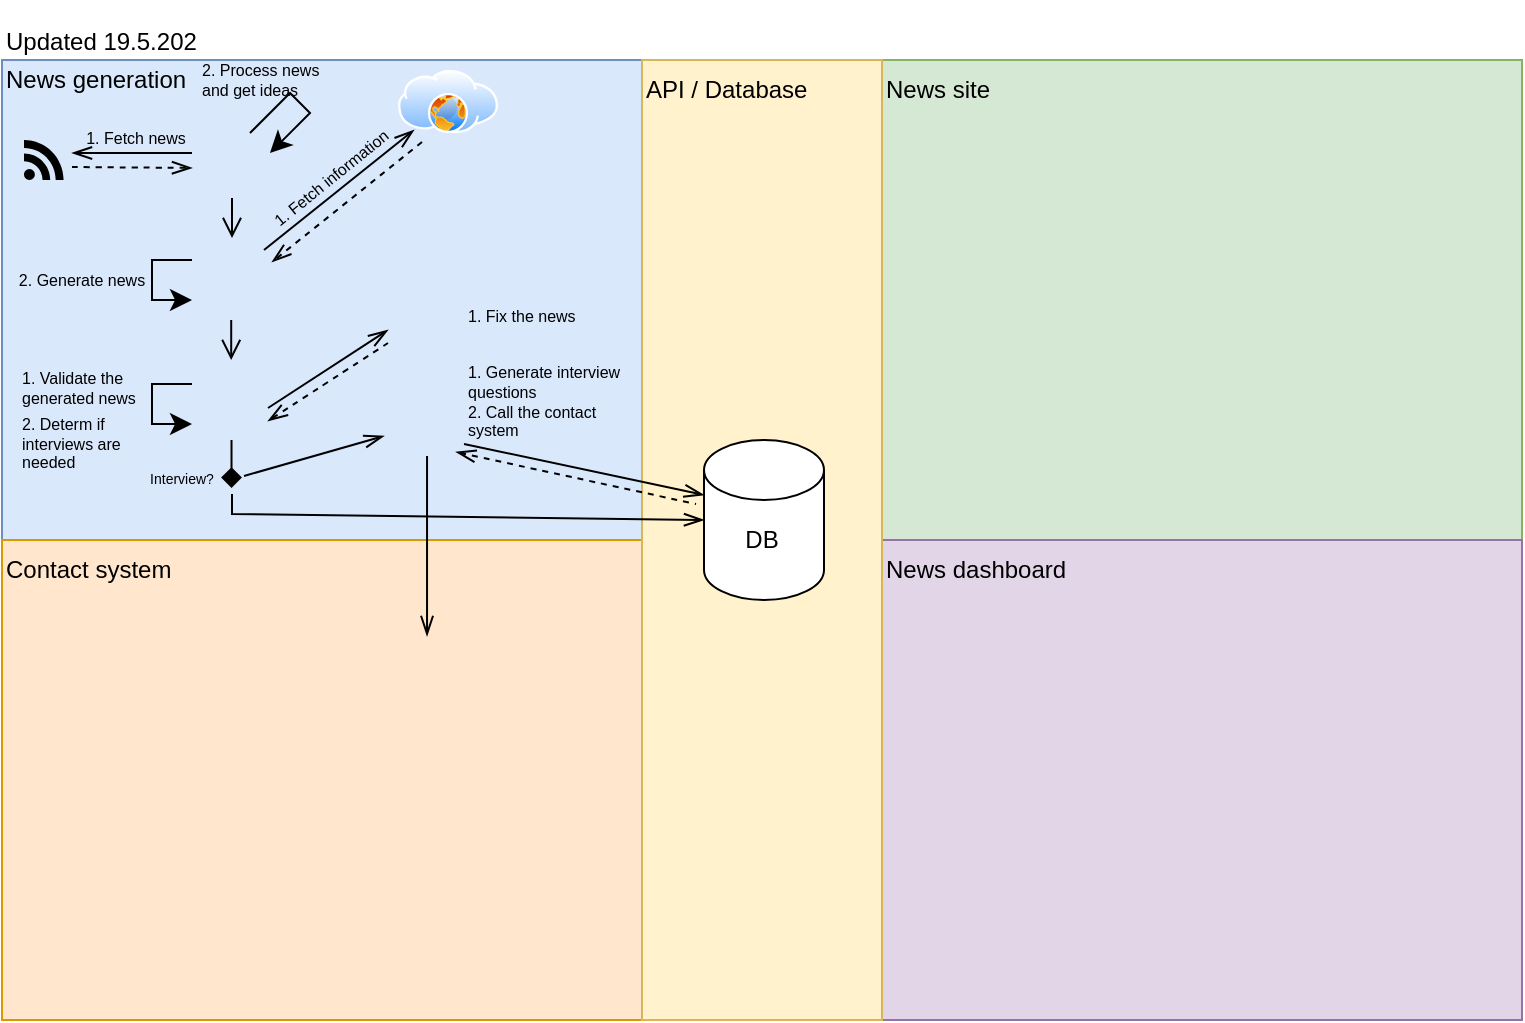 <mxfile version="27.0.5">
  <diagram name="Sivu-1" id="FzUvRYhQGvO8u7jdPetY">
    <mxGraphModel dx="921" dy="1038" grid="1" gridSize="10" guides="1" tooltips="1" connect="1" arrows="1" fold="1" page="0" pageScale="1" pageWidth="850" pageHeight="1100" math="0" shadow="0">
      <root>
        <mxCell id="0" />
        <mxCell id="1" parent="0" />
        <mxCell id="TfEODBBjjmPM_egU4F7i-1" value="" style="rounded=0;whiteSpace=wrap;html=1;fillColor=#dae8fc;strokeColor=#6c8ebf;" vertex="1" parent="1">
          <mxGeometry x="-241" y="-80" width="320" height="240" as="geometry" />
        </mxCell>
        <mxCell id="TfEODBBjjmPM_egU4F7i-2" value="" style="rounded=0;whiteSpace=wrap;html=1;fillColor=#ffe6cc;strokeColor=#d79b00;" vertex="1" parent="1">
          <mxGeometry x="-241" y="160" width="320" height="240" as="geometry" />
        </mxCell>
        <mxCell id="TfEODBBjjmPM_egU4F7i-3" value="" style="rounded=0;whiteSpace=wrap;html=1;fillColor=#d5e8d4;strokeColor=#82b366;" vertex="1" parent="1">
          <mxGeometry x="199" y="-80" width="320" height="240" as="geometry" />
        </mxCell>
        <mxCell id="TfEODBBjjmPM_egU4F7i-4" value="" style="rounded=0;whiteSpace=wrap;html=1;fillColor=#e1d5e7;strokeColor=#9673a6;" vertex="1" parent="1">
          <mxGeometry x="199" y="160" width="320" height="240" as="geometry" />
        </mxCell>
        <mxCell id="TfEODBBjjmPM_egU4F7i-5" value="News generation" style="text;html=1;align=left;verticalAlign=middle;whiteSpace=wrap;rounded=0;" vertex="1" parent="1">
          <mxGeometry x="-241" y="-80" width="100" height="20" as="geometry" />
        </mxCell>
        <mxCell id="TfEODBBjjmPM_egU4F7i-6" value="Contact system" style="text;html=1;align=left;verticalAlign=middle;whiteSpace=wrap;rounded=0;" vertex="1" parent="1">
          <mxGeometry x="-241" y="160" width="100" height="30" as="geometry" />
        </mxCell>
        <mxCell id="TfEODBBjjmPM_egU4F7i-7" value="News site" style="text;html=1;align=left;verticalAlign=middle;whiteSpace=wrap;rounded=0;" vertex="1" parent="1">
          <mxGeometry x="199" y="-80" width="100" height="30" as="geometry" />
        </mxCell>
        <mxCell id="TfEODBBjjmPM_egU4F7i-8" value="News dashboard" style="text;html=1;align=left;verticalAlign=middle;whiteSpace=wrap;rounded=0;" vertex="1" parent="1">
          <mxGeometry x="199" y="160" width="100" height="30" as="geometry" />
        </mxCell>
        <mxCell id="TfEODBBjjmPM_egU4F7i-9" value="" style="rounded=0;whiteSpace=wrap;html=1;fillColor=#fff2cc;strokeColor=#d6b656;" vertex="1" parent="1">
          <mxGeometry x="79" y="-80" width="120" height="480" as="geometry" />
        </mxCell>
        <mxCell id="TfEODBBjjmPM_egU4F7i-10" value="API / Database" style="text;html=1;align=left;verticalAlign=middle;whiteSpace=wrap;rounded=0;" vertex="1" parent="1">
          <mxGeometry x="79" y="-80" width="91" height="30" as="geometry" />
        </mxCell>
        <mxCell id="TfEODBBjjmPM_egU4F7i-11" value="" style="shape=cylinder3;whiteSpace=wrap;html=1;boundedLbl=1;backgroundOutline=1;size=15;" vertex="1" parent="1">
          <mxGeometry x="110" y="110" width="60" height="80" as="geometry" />
        </mxCell>
        <mxCell id="TfEODBBjjmPM_egU4F7i-12" value="" style="shape=mxgraph.signs.tech.rss;html=1;pointerEvents=1;fillColor=#000000;strokeColor=none;verticalLabelPosition=bottom;verticalAlign=top;align=center;" vertex="1" parent="1">
          <mxGeometry x="-230" y="-40" width="19.8" height="20" as="geometry" />
        </mxCell>
        <mxCell id="TfEODBBjjmPM_egU4F7i-13" value="" style="shape=image;html=1;verticalAlign=top;verticalLabelPosition=bottom;labelBackgroundColor=#ffffff;imageAspect=0;aspect=fixed;image=https://cdn0.iconfinder.com/data/icons/phosphor-duotone-vol-3/256/robot-duotone-128.png" vertex="1" parent="1">
          <mxGeometry x="-146" y="-50" width="40" height="40" as="geometry" />
        </mxCell>
        <mxCell id="TfEODBBjjmPM_egU4F7i-14" value="" style="shape=image;html=1;verticalAlign=top;verticalLabelPosition=bottom;labelBackgroundColor=#ffffff;imageAspect=0;aspect=fixed;image=https://cdn0.iconfinder.com/data/icons/phosphor-duotone-vol-3/256/robot-duotone-128.png" vertex="1" parent="1">
          <mxGeometry x="-146" y="10" width="40" height="40" as="geometry" />
        </mxCell>
        <mxCell id="TfEODBBjjmPM_egU4F7i-15" value="" style="shape=image;html=1;verticalAlign=top;verticalLabelPosition=bottom;labelBackgroundColor=#ffffff;imageAspect=0;aspect=fixed;image=https://cdn0.iconfinder.com/data/icons/phosphor-duotone-vol-3/256/robot-duotone-128.png" vertex="1" parent="1">
          <mxGeometry x="-146" y="72" width="40" height="40" as="geometry" />
        </mxCell>
        <mxCell id="TfEODBBjjmPM_egU4F7i-16" value="" style="shape=image;html=1;verticalAlign=top;verticalLabelPosition=bottom;labelBackgroundColor=#ffffff;imageAspect=0;aspect=fixed;image=https://cdn0.iconfinder.com/data/icons/phosphor-duotone-vol-3/256/robot-duotone-128.png" vertex="1" parent="1">
          <mxGeometry x="-50" y="30" width="40" height="40" as="geometry" />
        </mxCell>
        <mxCell id="TfEODBBjjmPM_egU4F7i-17" value="" style="image;aspect=fixed;perimeter=ellipsePerimeter;html=1;align=center;shadow=0;dashed=0;spacingTop=3;image=img/lib/active_directory/internet_cloud.svg;" vertex="1" parent="1">
          <mxGeometry x="-43" y="-75" width="50" height="31.5" as="geometry" />
        </mxCell>
        <mxCell id="TfEODBBjjmPM_egU4F7i-18" value="" style="image;aspect=fixed;perimeter=ellipsePerimeter;html=1;align=center;shadow=0;dashed=0;spacingTop=3;image=img/lib/active_directory/internet_globe.svg;" vertex="1" parent="1">
          <mxGeometry x="-28" y="-63.5" width="20" height="20" as="geometry" />
        </mxCell>
        <mxCell id="TfEODBBjjmPM_egU4F7i-19" value="" style="endArrow=openThin;html=1;rounded=0;fontSize=12;startSize=8;endSize=8;curved=1;spacing=2;endFill=0;" edge="1" parent="1">
          <mxGeometry width="50" height="50" relative="1" as="geometry">
            <mxPoint x="-146" y="-33.48" as="sourcePoint" />
            <mxPoint x="-206" y="-33.48" as="targetPoint" />
          </mxGeometry>
        </mxCell>
        <mxCell id="TfEODBBjjmPM_egU4F7i-20" value="" style="endArrow=openThin;html=1;rounded=0;fontSize=12;startSize=8;endSize=8;curved=1;spacing=2;endFill=0;dashed=1;" edge="1" parent="1">
          <mxGeometry width="50" height="50" relative="1" as="geometry">
            <mxPoint x="-206" y="-26.48" as="sourcePoint" />
            <mxPoint x="-146" y="-26.05" as="targetPoint" />
          </mxGeometry>
        </mxCell>
        <mxCell id="TfEODBBjjmPM_egU4F7i-21" value="" style="endArrow=open;html=1;rounded=0;fontSize=12;startSize=8;endSize=8;curved=1;endFill=0;" edge="1" parent="1">
          <mxGeometry width="50" height="50" relative="1" as="geometry">
            <mxPoint x="-126" y="-11" as="sourcePoint" />
            <mxPoint x="-126" y="9" as="targetPoint" />
          </mxGeometry>
        </mxCell>
        <mxCell id="TfEODBBjjmPM_egU4F7i-22" value="" style="endArrow=open;html=1;rounded=0;fontSize=12;startSize=8;endSize=8;curved=1;endFill=0;" edge="1" parent="1">
          <mxGeometry width="50" height="50" relative="1" as="geometry">
            <mxPoint x="-126.4" y="50" as="sourcePoint" />
            <mxPoint x="-126.4" y="70" as="targetPoint" />
          </mxGeometry>
        </mxCell>
        <mxCell id="TfEODBBjjmPM_egU4F7i-26" value="" style="endArrow=openThin;html=1;rounded=0;fontSize=12;startSize=8;endSize=8;curved=1;spacing=2;endFill=0;dashed=1;" edge="1" parent="1">
          <mxGeometry width="50" height="50" relative="1" as="geometry">
            <mxPoint x="-31" y="-39" as="sourcePoint" />
            <mxPoint x="-106" y="21" as="targetPoint" />
          </mxGeometry>
        </mxCell>
        <mxCell id="TfEODBBjjmPM_egU4F7i-27" value="" style="endArrow=none;html=1;rounded=0;fontSize=12;startSize=8;endSize=8;curved=1;spacing=2;endFill=0;startArrow=openThin;startFill=0;" edge="1" parent="1">
          <mxGeometry width="50" height="50" relative="1" as="geometry">
            <mxPoint x="-35" y="-45" as="sourcePoint" />
            <mxPoint x="-110" y="15" as="targetPoint" />
          </mxGeometry>
        </mxCell>
        <mxCell id="TfEODBBjjmPM_egU4F7i-28" value="" style="endArrow=classic;html=1;rounded=0;fontSize=12;startSize=8;endSize=8;curved=0;" edge="1" parent="1">
          <mxGeometry width="50" height="50" relative="1" as="geometry">
            <mxPoint x="-146" y="20" as="sourcePoint" />
            <mxPoint x="-146" y="40" as="targetPoint" />
            <Array as="points">
              <mxPoint x="-166" y="20" />
              <mxPoint x="-166" y="40" />
            </Array>
          </mxGeometry>
        </mxCell>
        <mxCell id="TfEODBBjjmPM_egU4F7i-30" value="&lt;font style=&quot;font-size: 8px;&quot;&gt;1. Fetch information&lt;/font&gt;" style="text;html=1;align=center;verticalAlign=middle;whiteSpace=wrap;rounded=0;rotation=321;" vertex="1" parent="1">
          <mxGeometry x="-120" y="-27" width="86" height="10" as="geometry" />
        </mxCell>
        <mxCell id="TfEODBBjjmPM_egU4F7i-31" value="&lt;span style=&quot;font-size: 8px;&quot;&gt;2. Generate news&lt;/span&gt;" style="text;html=1;align=center;verticalAlign=middle;whiteSpace=wrap;rounded=0;rotation=0;" vertex="1" parent="1">
          <mxGeometry x="-236" y="24" width="70" height="10" as="geometry" />
        </mxCell>
        <mxCell id="TfEODBBjjmPM_egU4F7i-32" value="&lt;span style=&quot;font-size: 8px;&quot;&gt;1. Fetch news&lt;/span&gt;" style="text;html=1;align=center;verticalAlign=middle;whiteSpace=wrap;rounded=0;rotation=0;" vertex="1" parent="1">
          <mxGeometry x="-204" y="-47" width="60" height="10" as="geometry" />
        </mxCell>
        <mxCell id="TfEODBBjjmPM_egU4F7i-34" value="" style="endArrow=classic;html=1;rounded=0;fontSize=12;startSize=8;endSize=8;curved=0;" edge="1" parent="1">
          <mxGeometry width="50" height="50" relative="1" as="geometry">
            <mxPoint x="-117" y="-43.5" as="sourcePoint" />
            <mxPoint x="-107" y="-33.5" as="targetPoint" />
            <Array as="points">
              <mxPoint x="-97" y="-63.5" />
              <mxPoint x="-87" y="-53.5" />
            </Array>
          </mxGeometry>
        </mxCell>
        <mxCell id="TfEODBBjjmPM_egU4F7i-35" value="&lt;span&gt;2. Process news and get ideas&lt;/span&gt;" style="text;html=1;align=left;verticalAlign=middle;whiteSpace=wrap;rounded=0;rotation=0;fontSize=8;" vertex="1" parent="1">
          <mxGeometry x="-143" y="-79.5" width="61" height="18.5" as="geometry" />
        </mxCell>
        <mxCell id="TfEODBBjjmPM_egU4F7i-36" value="&lt;font&gt;1. Validate the generated news&lt;/font&gt;" style="text;html=1;align=left;verticalAlign=middle;whiteSpace=wrap;rounded=0;rotation=0;fontSize=8;" vertex="1" parent="1">
          <mxGeometry x="-233" y="70" width="70" height="28" as="geometry" />
        </mxCell>
        <mxCell id="TfEODBBjjmPM_egU4F7i-37" value="&lt;font&gt;2. Determ if interviews are needed&lt;/font&gt;" style="text;html=1;align=left;verticalAlign=middle;whiteSpace=wrap;rounded=0;rotation=0;fontSize=8;" vertex="1" parent="1">
          <mxGeometry x="-233" y="98" width="70" height="28" as="geometry" />
        </mxCell>
        <mxCell id="TfEODBBjjmPM_egU4F7i-39" value="" style="endArrow=classic;html=1;rounded=0;fontSize=12;startSize=8;endSize=8;curved=0;" edge="1" parent="1">
          <mxGeometry width="50" height="50" relative="1" as="geometry">
            <mxPoint x="-146" y="82" as="sourcePoint" />
            <mxPoint x="-146" y="102" as="targetPoint" />
            <Array as="points">
              <mxPoint x="-166" y="82" />
              <mxPoint x="-166" y="102" />
            </Array>
          </mxGeometry>
        </mxCell>
        <mxCell id="TfEODBBjjmPM_egU4F7i-40" value="" style="endArrow=none;html=1;rounded=0;fontSize=12;startSize=8;endSize=8;curved=1;spacing=2;endFill=0;startArrow=openThin;startFill=0;" edge="1" parent="1">
          <mxGeometry width="50" height="50" relative="1" as="geometry">
            <mxPoint x="-48" y="55" as="sourcePoint" />
            <mxPoint x="-108" y="94" as="targetPoint" />
          </mxGeometry>
        </mxCell>
        <mxCell id="TfEODBBjjmPM_egU4F7i-42" value="" style="endArrow=openThin;html=1;rounded=0;fontSize=12;startSize=8;endSize=8;curved=1;spacing=2;endFill=0;startArrow=none;startFill=0;dashed=1;" edge="1" parent="1">
          <mxGeometry width="50" height="50" relative="1" as="geometry">
            <mxPoint x="-48" y="61.5" as="sourcePoint" />
            <mxPoint x="-108" y="100.5" as="targetPoint" />
          </mxGeometry>
        </mxCell>
        <mxCell id="TfEODBBjjmPM_egU4F7i-43" value="&lt;font&gt;1. Fix the news&lt;/font&gt;" style="text;html=1;align=left;verticalAlign=middle;whiteSpace=wrap;rounded=0;rotation=0;fontSize=8;" vertex="1" parent="1">
          <mxGeometry x="-10" y="34" width="70" height="28" as="geometry" />
        </mxCell>
        <mxCell id="TfEODBBjjmPM_egU4F7i-44" value="" style="shape=image;html=1;verticalAlign=top;verticalLabelPosition=bottom;labelBackgroundColor=#ffffff;imageAspect=0;aspect=fixed;image=https://cdn0.iconfinder.com/data/icons/phosphor-duotone-vol-3/256/robot-duotone-128.png" vertex="1" parent="1">
          <mxGeometry x="-50" y="80" width="40" height="40" as="geometry" />
        </mxCell>
        <mxCell id="TfEODBBjjmPM_egU4F7i-45" value="1. Generate interview questions&lt;div&gt;2. Call the contact system&lt;/div&gt;" style="text;html=1;align=left;verticalAlign=middle;whiteSpace=wrap;rounded=0;rotation=0;fontSize=8;" vertex="1" parent="1">
          <mxGeometry x="-10" y="72" width="80" height="38" as="geometry" />
        </mxCell>
        <mxCell id="TfEODBBjjmPM_egU4F7i-47" value="" style="endArrow=diamond;html=1;rounded=0;fontSize=12;startSize=8;endSize=8;curved=1;endFill=1;" edge="1" parent="1">
          <mxGeometry width="50" height="50" relative="1" as="geometry">
            <mxPoint x="-126.24" y="110" as="sourcePoint" />
            <mxPoint x="-126.24" y="134" as="targetPoint" />
          </mxGeometry>
        </mxCell>
        <mxCell id="TfEODBBjjmPM_egU4F7i-49" value="" style="endArrow=openThin;html=1;rounded=0;fontSize=12;startSize=8;endSize=8;curved=0;endFill=0;entryX=0;entryY=0.5;entryDx=0;entryDy=0;entryPerimeter=0;" edge="1" parent="1" target="TfEODBBjjmPM_egU4F7i-11">
          <mxGeometry width="50" height="50" relative="1" as="geometry">
            <mxPoint x="-126" y="137" as="sourcePoint" />
            <mxPoint x="-66" y="147" as="targetPoint" />
            <Array as="points">
              <mxPoint x="-126" y="147" />
            </Array>
          </mxGeometry>
        </mxCell>
        <mxCell id="TfEODBBjjmPM_egU4F7i-50" value="" style="endArrow=openThin;html=1;rounded=0;fontSize=12;startSize=8;endSize=8;curved=1;endFill=0;" edge="1" parent="1">
          <mxGeometry width="50" height="50" relative="1" as="geometry">
            <mxPoint x="-120" y="128" as="sourcePoint" />
            <mxPoint x="-50" y="108" as="targetPoint" />
          </mxGeometry>
        </mxCell>
        <mxCell id="TfEODBBjjmPM_egU4F7i-51" value="" style="endArrow=openThin;html=1;rounded=0;fontSize=12;startSize=8;endSize=8;curved=1;endFill=0;entryX=0;entryY=0;entryDx=0;entryDy=27.5;entryPerimeter=0;" edge="1" parent="1" target="TfEODBBjjmPM_egU4F7i-11">
          <mxGeometry width="50" height="50" relative="1" as="geometry">
            <mxPoint x="-10" y="112" as="sourcePoint" />
            <mxPoint x="60" y="92" as="targetPoint" />
          </mxGeometry>
        </mxCell>
        <mxCell id="TfEODBBjjmPM_egU4F7i-52" value="&lt;font style=&quot;font-size: 7px;&quot;&gt;&lt;font style=&quot;&quot;&gt;Interview&lt;/font&gt;?&lt;/font&gt;" style="text;html=1;align=center;verticalAlign=middle;whiteSpace=wrap;rounded=0;" vertex="1" parent="1">
          <mxGeometry x="-171" y="120" width="40" height="15" as="geometry" />
        </mxCell>
        <mxCell id="TfEODBBjjmPM_egU4F7i-53" value="" style="endArrow=none;html=1;rounded=0;fontSize=12;startSize=8;endSize=8;curved=1;endFill=0;entryX=0;entryY=0;entryDx=0;entryDy=27.5;entryPerimeter=0;dashed=1;startFill=0;startArrow=openThin;" edge="1" parent="1">
          <mxGeometry width="50" height="50" relative="1" as="geometry">
            <mxPoint x="-14" y="116" as="sourcePoint" />
            <mxPoint x="106" y="142" as="targetPoint" />
          </mxGeometry>
        </mxCell>
        <mxCell id="TfEODBBjjmPM_egU4F7i-54" value="" style="endArrow=openThin;html=1;rounded=0;fontSize=12;startSize=8;endSize=8;curved=1;endFill=0;" edge="1" parent="1">
          <mxGeometry width="50" height="50" relative="1" as="geometry">
            <mxPoint x="-28.48" y="118" as="sourcePoint" />
            <mxPoint x="-28.48" y="208" as="targetPoint" />
          </mxGeometry>
        </mxCell>
        <mxCell id="TfEODBBjjmPM_egU4F7i-55" value="" style="shape=image;html=1;verticalAlign=top;verticalLabelPosition=bottom;labelBackgroundColor=#ffffff;imageAspect=0;aspect=fixed;image=https://cdn0.iconfinder.com/data/icons/phosphor-duotone-vol-3/256/robot-duotone-128.png" vertex="1" parent="1">
          <mxGeometry x="-49" y="210" width="40" height="40" as="geometry" />
        </mxCell>
        <mxCell id="TfEODBBjjmPM_egU4F7i-56" value="Updated 19.5.202" style="text;html=1;align=left;verticalAlign=bottom;whiteSpace=wrap;rounded=0;" vertex="1" parent="1">
          <mxGeometry x="-241" y="-110" width="111" height="30" as="geometry" />
        </mxCell>
        <mxCell id="TfEODBBjjmPM_egU4F7i-57" value="DB" style="text;html=1;align=center;verticalAlign=middle;whiteSpace=wrap;rounded=0;" vertex="1" parent="1">
          <mxGeometry x="109" y="145" width="60" height="30" as="geometry" />
        </mxCell>
      </root>
    </mxGraphModel>
  </diagram>
</mxfile>
